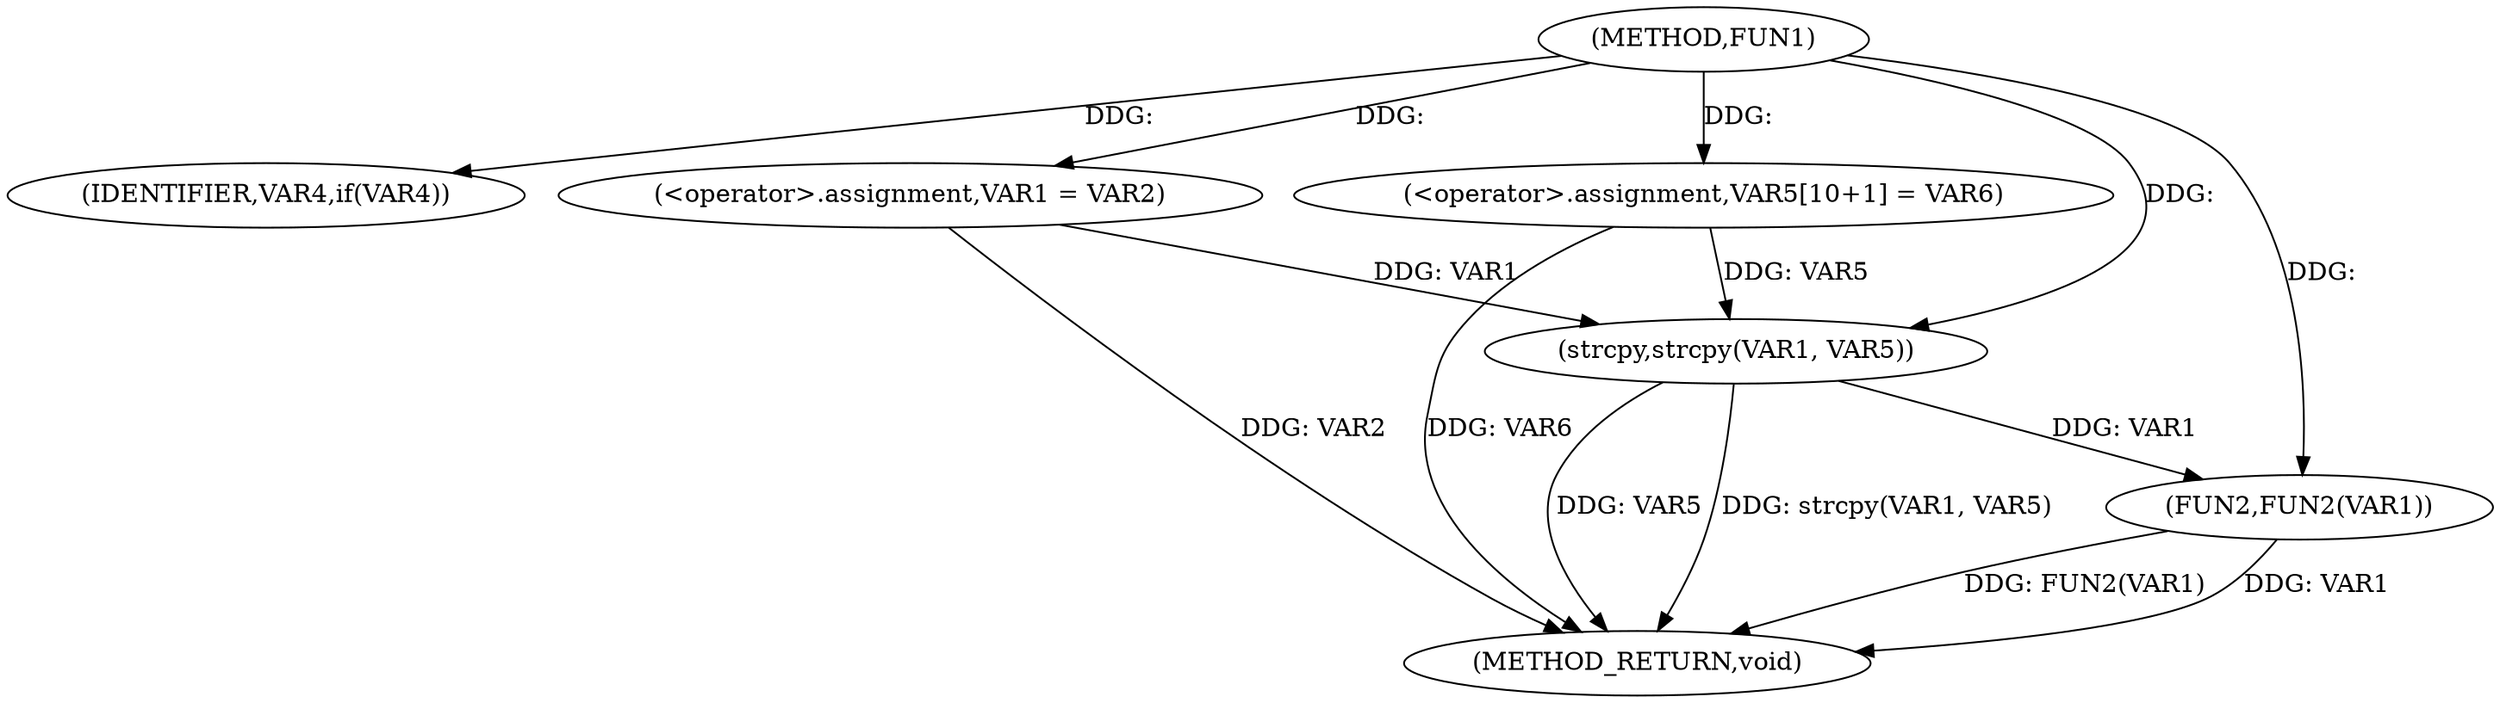 digraph FUN1 {  
"1000100" [label = "(METHOD,FUN1)" ]
"1000121" [label = "(METHOD_RETURN,void)" ]
"1000106" [label = "(IDENTIFIER,VAR4,if(VAR4))" ]
"1000108" [label = "(<operator>.assignment,VAR1 = VAR2)" ]
"1000113" [label = "(<operator>.assignment,VAR5[10+1] = VAR6)" ]
"1000116" [label = "(strcpy,strcpy(VAR1, VAR5))" ]
"1000119" [label = "(FUN2,FUN2(VAR1))" ]
  "1000113" -> "1000121"  [ label = "DDG: VAR6"] 
  "1000116" -> "1000121"  [ label = "DDG: VAR5"] 
  "1000119" -> "1000121"  [ label = "DDG: FUN2(VAR1)"] 
  "1000116" -> "1000121"  [ label = "DDG: strcpy(VAR1, VAR5)"] 
  "1000108" -> "1000121"  [ label = "DDG: VAR2"] 
  "1000119" -> "1000121"  [ label = "DDG: VAR1"] 
  "1000100" -> "1000106"  [ label = "DDG: "] 
  "1000100" -> "1000108"  [ label = "DDG: "] 
  "1000100" -> "1000113"  [ label = "DDG: "] 
  "1000108" -> "1000116"  [ label = "DDG: VAR1"] 
  "1000100" -> "1000116"  [ label = "DDG: "] 
  "1000113" -> "1000116"  [ label = "DDG: VAR5"] 
  "1000116" -> "1000119"  [ label = "DDG: VAR1"] 
  "1000100" -> "1000119"  [ label = "DDG: "] 
}
